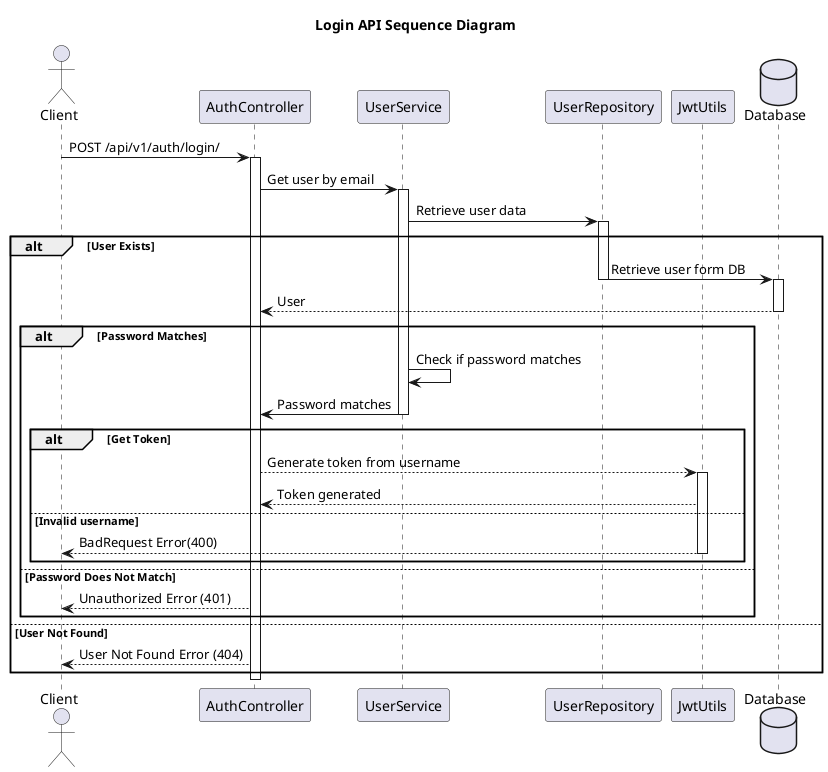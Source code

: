@startuml

title Login API Sequence Diagram

actor Client
participant AuthController
participant UserService
participant UserRepository
participant JwtUtils
database Database

Client -> AuthController: POST /api/v1/auth/login/
    activate AuthController
    AuthController -> UserService: Get user by email
    activate UserService
    UserService -> UserRepository: Retrieve user data
    activate UserRepository
    alt User Exists
    UserRepository -> Database: Retrieve user form DB
    deactivate UserRepository
    activate Database
    Database --> AuthController: User
    deactivate Database
        alt Password Matches
            UserService -> UserService: Check if password matches
            UserService -> AuthController: Password matches
            deactivate UserService
            alt Get Token
                AuthController --> JwtUtils: Generate token from username
                activate JwtUtils
                JwtUtils --> AuthController: Token generated
            else Invalid username
                JwtUtils --> Client: BadRequest Error(400)
                deactivate JwtUtils
            end
        else Password Does Not Match
            AuthController --> Client: Unauthorized Error (401)
        end
    else User Not Found
        AuthController --> Client: User Not Found Error (404)
    end
    deactivate AuthController
@enduml
